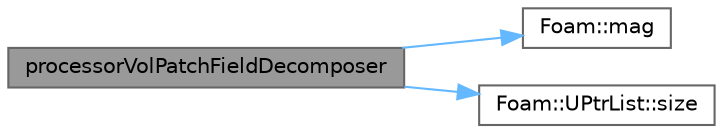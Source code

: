 digraph "processorVolPatchFieldDecomposer"
{
 // LATEX_PDF_SIZE
  bgcolor="transparent";
  edge [fontname=Helvetica,fontsize=10,labelfontname=Helvetica,labelfontsize=10];
  node [fontname=Helvetica,fontsize=10,shape=box,height=0.2,width=0.4];
  rankdir="LR";
  Node1 [id="Node000001",label="processorVolPatchFieldDecomposer",height=0.2,width=0.4,color="gray40", fillcolor="grey60", style="filled", fontcolor="black",tooltip=" "];
  Node1 -> Node2 [id="edge1_Node000001_Node000002",color="steelblue1",style="solid",tooltip=" "];
  Node2 [id="Node000002",label="Foam::mag",height=0.2,width=0.4,color="grey40", fillcolor="white", style="filled",URL="$namespaceFoam.html#a8ac5b57f98f906c36b8a4e989a77dbba",tooltip=" "];
  Node1 -> Node3 [id="edge2_Node000001_Node000003",color="steelblue1",style="solid",tooltip=" "];
  Node3 [id="Node000003",label="Foam::UPtrList::size",height=0.2,width=0.4,color="grey40", fillcolor="white", style="filled",URL="$classFoam_1_1UPtrList.html#a95603446b248fe1ecf5dc59bcc2eaff0",tooltip=" "];
}
